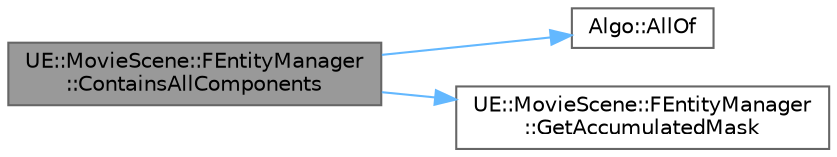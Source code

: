 digraph "UE::MovieScene::FEntityManager::ContainsAllComponents"
{
 // INTERACTIVE_SVG=YES
 // LATEX_PDF_SIZE
  bgcolor="transparent";
  edge [fontname=Helvetica,fontsize=10,labelfontname=Helvetica,labelfontsize=10];
  node [fontname=Helvetica,fontsize=10,shape=box,height=0.2,width=0.4];
  rankdir="LR";
  Node1 [id="Node000001",label="UE::MovieScene::FEntityManager\l::ContainsAllComponents",height=0.2,width=0.4,color="gray40", fillcolor="grey60", style="filled", fontcolor="black",tooltip="Check whether all of the specified components exist anywhere in this entity manager."];
  Node1 -> Node2 [id="edge1_Node000001_Node000002",color="steelblue1",style="solid",tooltip=" "];
  Node2 [id="Node000002",label="Algo::AllOf",height=0.2,width=0.4,color="grey40", fillcolor="white", style="filled",URL="$db/d33/namespaceAlgo.html#a97760c2dff5b8e18cecbb6dc9dac66b7",tooltip="Checks if every element in the range is truthy."];
  Node1 -> Node3 [id="edge2_Node000001_Node000003",color="steelblue1",style="solid",tooltip=" "];
  Node3 [id="Node000003",label="UE::MovieScene::FEntityManager\l::GetAccumulatedMask",height=0.2,width=0.4,color="grey40", fillcolor="white", style="filled",URL="$d6/d19/classUE_1_1MovieScene_1_1FEntityManager.html#a52cbaadce192cc09bde804ca14ad3dae",tooltip="Retrieve an up-to-date accumulation of all components present on entities in this manager."];
}
